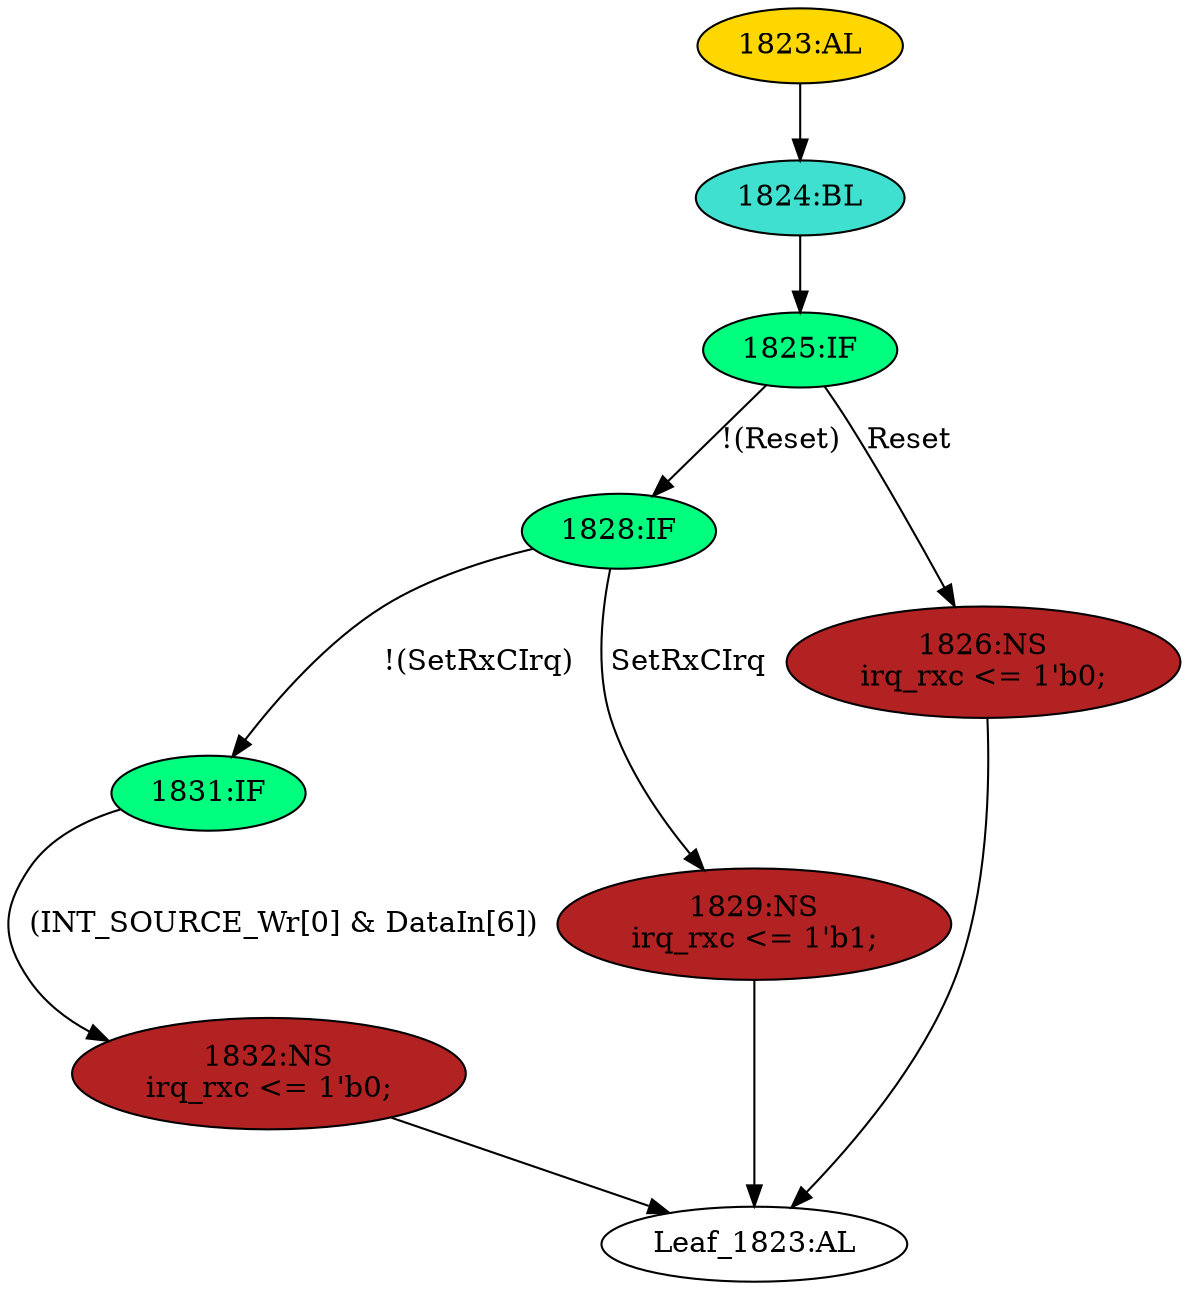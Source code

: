 strict digraph "" {
	node [label="\N"];
	"1828:IF"	 [ast="<pyverilog.vparser.ast.IfStatement object at 0x7fbdee0406d0>",
		fillcolor=springgreen,
		label="1828:IF",
		statements="[]",
		style=filled,
		typ=IfStatement];
	"1831:IF"	 [ast="<pyverilog.vparser.ast.IfStatement object at 0x7fbdee040710>",
		fillcolor=springgreen,
		label="1831:IF",
		statements="[]",
		style=filled,
		typ=IfStatement];
	"1828:IF" -> "1831:IF"	 [cond="['SetRxCIrq']",
		label="!(SetRxCIrq)",
		lineno=1828];
	"1829:NS"	 [ast="<pyverilog.vparser.ast.NonblockingSubstitution object at 0x7fbdee040a90>",
		fillcolor=firebrick,
		label="1829:NS
irq_rxc <= 1'b1;",
		statements="[<pyverilog.vparser.ast.NonblockingSubstitution object at 0x7fbdee040a90>]",
		style=filled,
		typ=NonblockingSubstitution];
	"1828:IF" -> "1829:NS"	 [cond="['SetRxCIrq']",
		label=SetRxCIrq,
		lineno=1828];
	"1823:AL"	 [ast="<pyverilog.vparser.ast.Always object at 0x7fbdee040c10>",
		clk_sens=True,
		fillcolor=gold,
		label="1823:AL",
		sens="['Clk', 'Reset']",
		statements="[]",
		style=filled,
		typ=Always,
		use_var="['Reset', 'INT_SOURCE_Wr', 'DataIn', 'SetRxCIrq']"];
	"1824:BL"	 [ast="<pyverilog.vparser.ast.Block object at 0x7fbdee040d90>",
		fillcolor=turquoise,
		label="1824:BL",
		statements="[]",
		style=filled,
		typ=Block];
	"1823:AL" -> "1824:BL"	 [cond="[]",
		lineno=None];
	"1832:NS"	 [ast="<pyverilog.vparser.ast.NonblockingSubstitution object at 0x7fbdee040750>",
		fillcolor=firebrick,
		label="1832:NS
irq_rxc <= 1'b0;",
		statements="[<pyverilog.vparser.ast.NonblockingSubstitution object at 0x7fbdee040750>]",
		style=filled,
		typ=NonblockingSubstitution];
	"1831:IF" -> "1832:NS"	 [cond="['INT_SOURCE_Wr', 'DataIn']",
		label="(INT_SOURCE_Wr[0] & DataIn[6])",
		lineno=1831];
	"Leaf_1823:AL"	 [def_var="['irq_rxc']",
		label="Leaf_1823:AL"];
	"1832:NS" -> "Leaf_1823:AL"	 [cond="[]",
		lineno=None];
	"1825:IF"	 [ast="<pyverilog.vparser.ast.IfStatement object at 0x7fbdee0c8450>",
		fillcolor=springgreen,
		label="1825:IF",
		statements="[]",
		style=filled,
		typ=IfStatement];
	"1824:BL" -> "1825:IF"	 [cond="[]",
		lineno=None];
	"1826:NS"	 [ast="<pyverilog.vparser.ast.NonblockingSubstitution object at 0x7fbdee0c84d0>",
		fillcolor=firebrick,
		label="1826:NS
irq_rxc <= 1'b0;",
		statements="[<pyverilog.vparser.ast.NonblockingSubstitution object at 0x7fbdee0c84d0>]",
		style=filled,
		typ=NonblockingSubstitution];
	"1826:NS" -> "Leaf_1823:AL"	 [cond="[]",
		lineno=None];
	"1825:IF" -> "1828:IF"	 [cond="['Reset']",
		label="!(Reset)",
		lineno=1825];
	"1825:IF" -> "1826:NS"	 [cond="['Reset']",
		label=Reset,
		lineno=1825];
	"1829:NS" -> "Leaf_1823:AL"	 [cond="[]",
		lineno=None];
}
